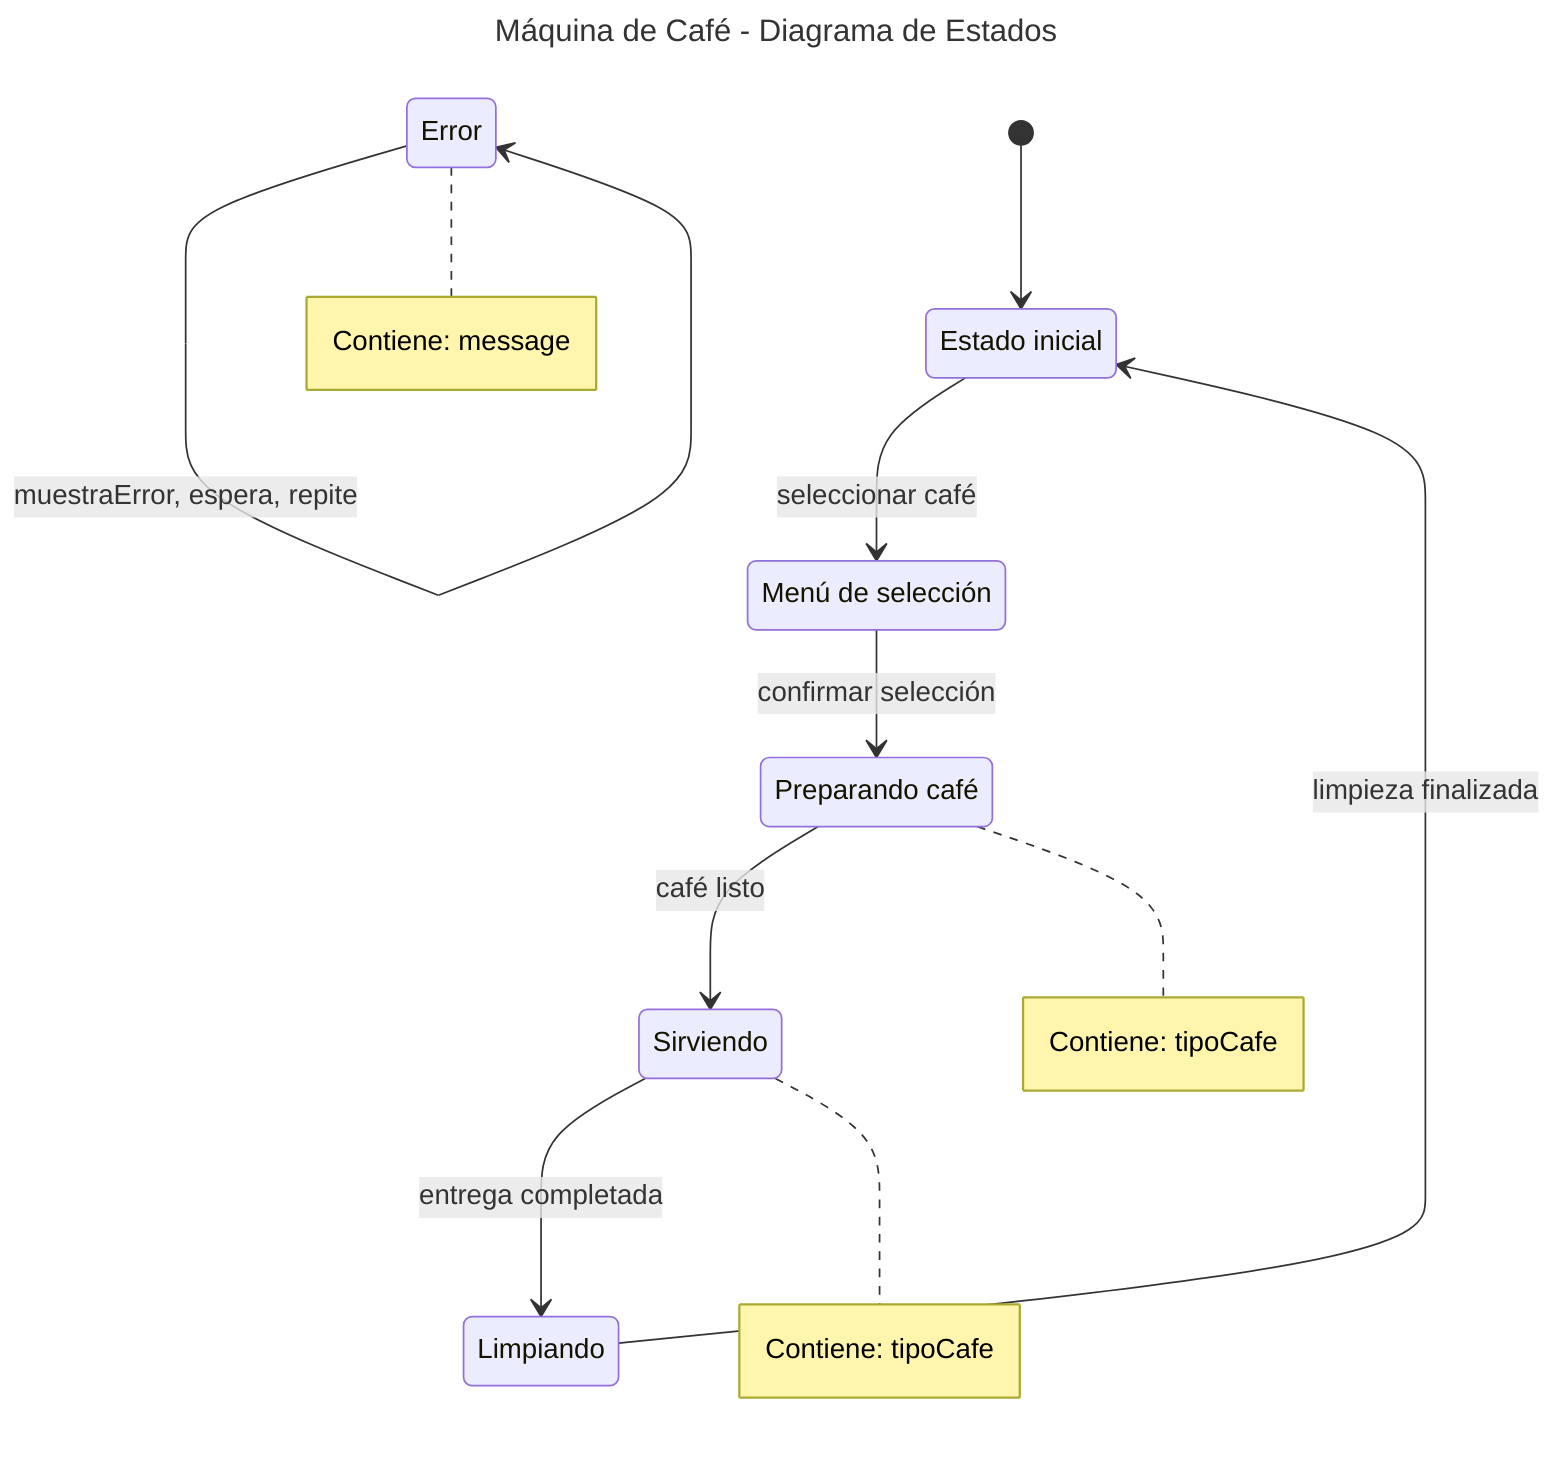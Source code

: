 ---
config:
  theme: mc
title: Máquina de Café - Diagrama de Estados
---
stateDiagram-v2
    [*] --> Idle
    Idle : Estado inicial
    Menu : Menú de selección
    Prep : Preparando café
    Serve : Sirviendo
    Clean : Limpiando
    Error : Error
    Idle
    Menu
    Prep
    Serve
    Clean
    Error
    Idle --> Menu : seleccionar café
    Menu --> Prep : confirmar selección
    Prep --> Serve : café listo
    Serve --> Clean : entrega completada
    Clean --> Idle : limpieza finalizada
    Error --> Error : muestraError, espera, repite
    note right of Prep
        Contiene: tipoCafe
    end note
    note right of Serve
        Contiene: tipoCafe
    end note
    note right of Error
        Contiene: message
    end note